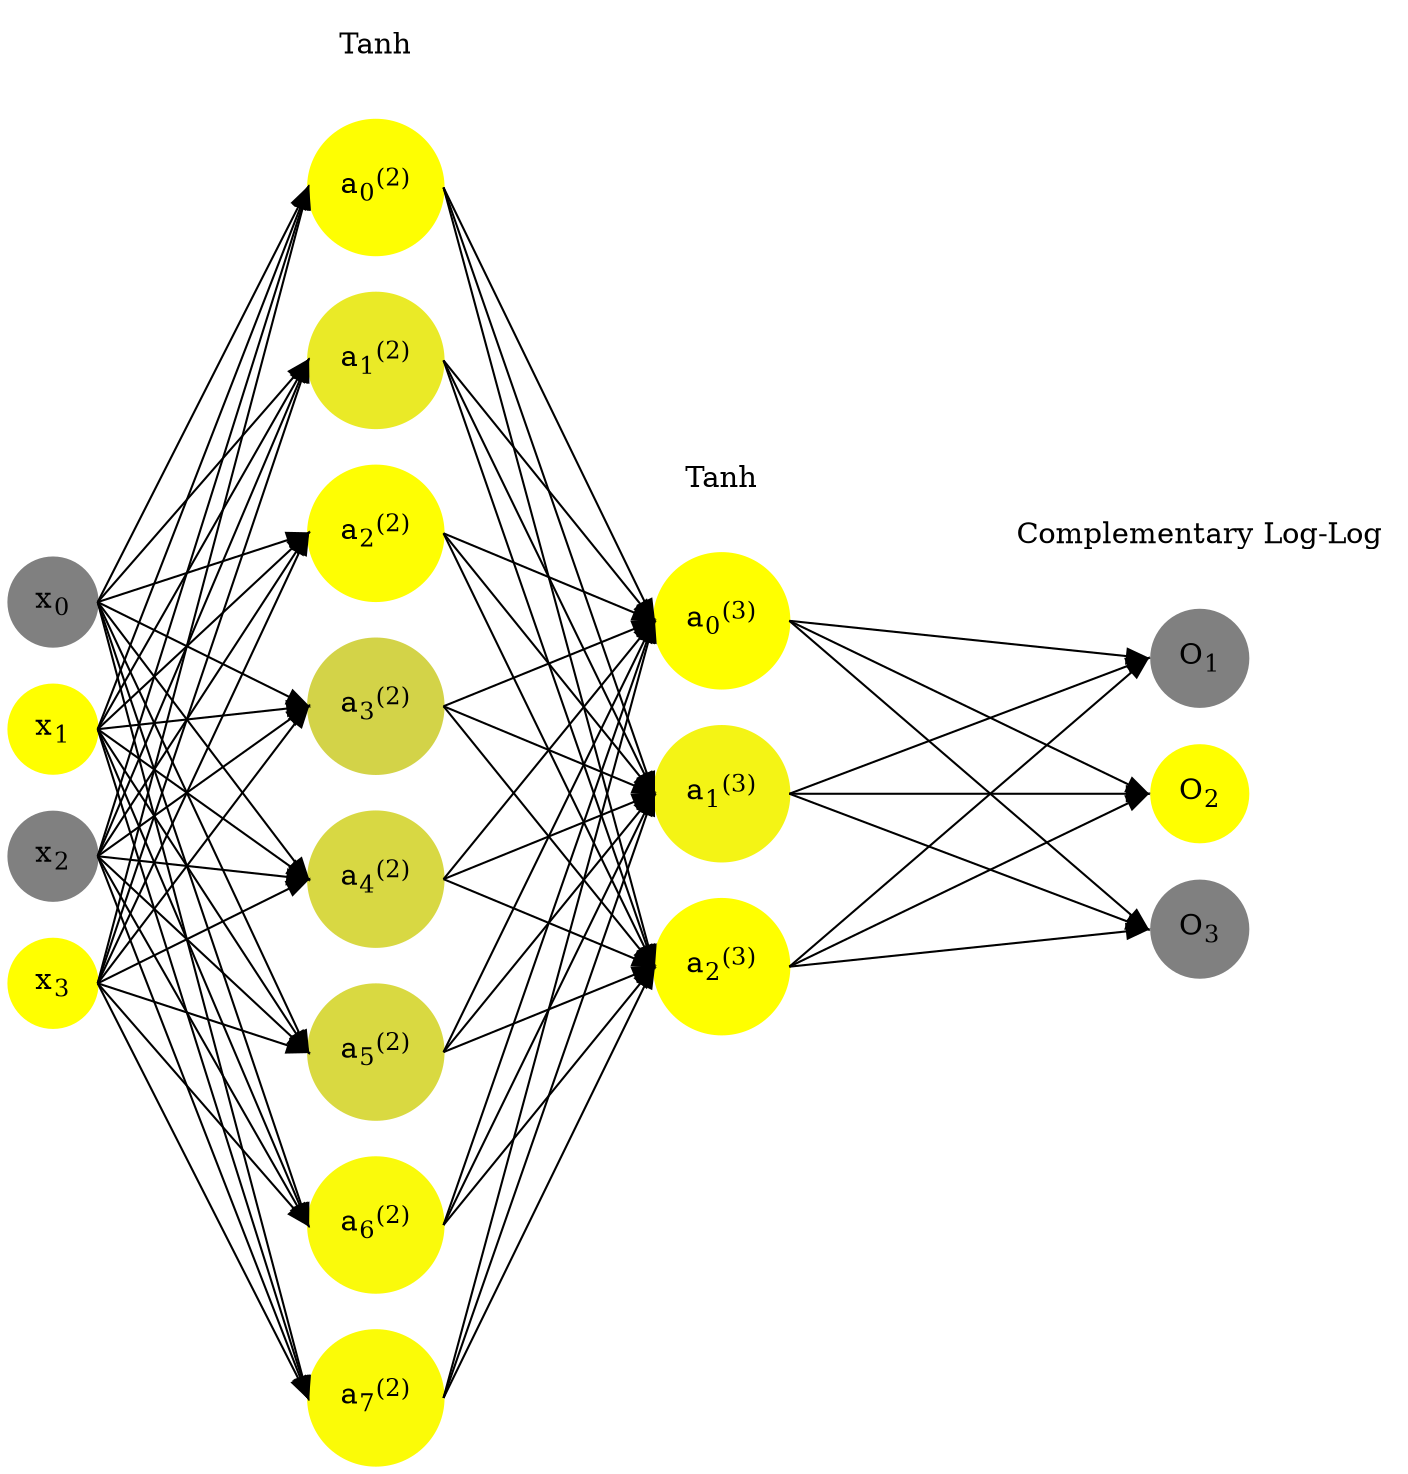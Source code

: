 digraph G {
	rankdir = LR;
	splines=false;
	edge[style=invis];
	ranksep= 1.4;
	{
	node [shape=circle, color="0.1667, 0.0, 0.5", style=filled, fillcolor="0.1667, 0.0, 0.5"];
	x0 [label=<x<sub>0</sub>>];
	}
	{
	node [shape=circle, color="0.1667, 1.0, 1.0", style=filled, fillcolor="0.1667, 1.0, 1.0"];
	x1 [label=<x<sub>1</sub>>];
	}
	{
	node [shape=circle, color="0.1667, 0.0, 0.5", style=filled, fillcolor="0.1667, 0.0, 0.5"];
	x2 [label=<x<sub>2</sub>>];
	}
	{
	node [shape=circle, color="0.1667, 1.0, 1.0", style=filled, fillcolor="0.1667, 1.0, 1.0"];
	x3 [label=<x<sub>3</sub>>];
	}
	{
	node [shape=circle, color="0.1667, 0.988966, 0.994483", style=filled, fillcolor="0.1667, 0.988966, 0.994483"];
	a02 [label=<a<sub>0</sub><sup>(2)</sup>>];
	}
	{
	node [shape=circle, color="0.1667, 0.831907, 0.915954", style=filled, fillcolor="0.1667, 0.831907, 0.915954"];
	a12 [label=<a<sub>1</sub><sup>(2)</sup>>];
	}
	{
	node [shape=circle, color="0.1667, 0.985301, 0.992650", style=filled, fillcolor="0.1667, 0.985301, 0.992650"];
	a22 [label=<a<sub>2</sub><sup>(2)</sup>>];
	}
	{
	node [shape=circle, color="0.1667, 0.655733, 0.827866", style=filled, fillcolor="0.1667, 0.655733, 0.827866"];
	a32 [label=<a<sub>3</sub><sup>(2)</sup>>];
	}
	{
	node [shape=circle, color="0.1667, 0.688206, 0.844103", style=filled, fillcolor="0.1667, 0.688206, 0.844103"];
	a42 [label=<a<sub>4</sub><sup>(2)</sup>>];
	}
	{
	node [shape=circle, color="0.1667, 0.699953, 0.849976", style=filled, fillcolor="0.1667, 0.699953, 0.849976"];
	a52 [label=<a<sub>5</sub><sup>(2)</sup>>];
	}
	{
	node [shape=circle, color="0.1667, 0.955406, 0.977703", style=filled, fillcolor="0.1667, 0.955406, 0.977703"];
	a62 [label=<a<sub>6</sub><sup>(2)</sup>>];
	}
	{
	node [shape=circle, color="0.1667, 0.968591, 0.984296", style=filled, fillcolor="0.1667, 0.968591, 0.984296"];
	a72 [label=<a<sub>7</sub><sup>(2)</sup>>];
	}
	{
	node [shape=circle, color="0.1667, 0.999438, 0.999719", style=filled, fillcolor="0.1667, 0.999438, 0.999719"];
	a03 [label=<a<sub>0</sub><sup>(3)</sup>>];
	}
	{
	node [shape=circle, color="0.1667, 0.911847, 0.955923", style=filled, fillcolor="0.1667, 0.911847, 0.955923"];
	a13 [label=<a<sub>1</sub><sup>(3)</sup>>];
	}
	{
	node [shape=circle, color="0.1667, 0.996394, 0.998197", style=filled, fillcolor="0.1667, 0.996394, 0.998197"];
	a23 [label=<a<sub>2</sub><sup>(3)</sup>>];
	}
	{
	node [shape=circle, color="0.1667, 0.0, 0.5", style=filled, fillcolor="0.1667, 0.0, 0.5"];
	O1 [label=<O<sub>1</sub>>];
	}
	{
	node [shape=circle, color="0.1667, 1.0, 1.0", style=filled, fillcolor="0.1667, 1.0, 1.0"];
	O2 [label=<O<sub>2</sub>>];
	}
	{
	node [shape=circle, color="0.1667, 0.0, 0.5", style=filled, fillcolor="0.1667, 0.0, 0.5"];
	O3 [label=<O<sub>3</sub>>];
	}
	{
	rank=same;
	x0->x1->x2->x3;
	}
	{
	rank=same;
	a02->a12->a22->a32->a42->a52->a62->a72;
	}
	{
	rank=same;
	a03->a13->a23;
	}
	{
	rank=same;
	O1->O2->O3;
	}
	l1 [shape=plaintext,label="Tanh"];
	l1->a02;
	{rank=same; l1;a02};
	l2 [shape=plaintext,label="Tanh"];
	l2->a03;
	{rank=same; l2;a03};
	l3 [shape=plaintext,label="Complementary Log-Log"];
	l3->O1;
	{rank=same; l3;O1};
edge[style=solid, tailport=e, headport=w];
	{x0;x1;x2;x3} -> {a02;a12;a22;a32;a42;a52;a62;a72};
	{a02;a12;a22;a32;a42;a52;a62;a72} -> {a03;a13;a23};
	{a03;a13;a23} -> {O1,O2,O3};
}